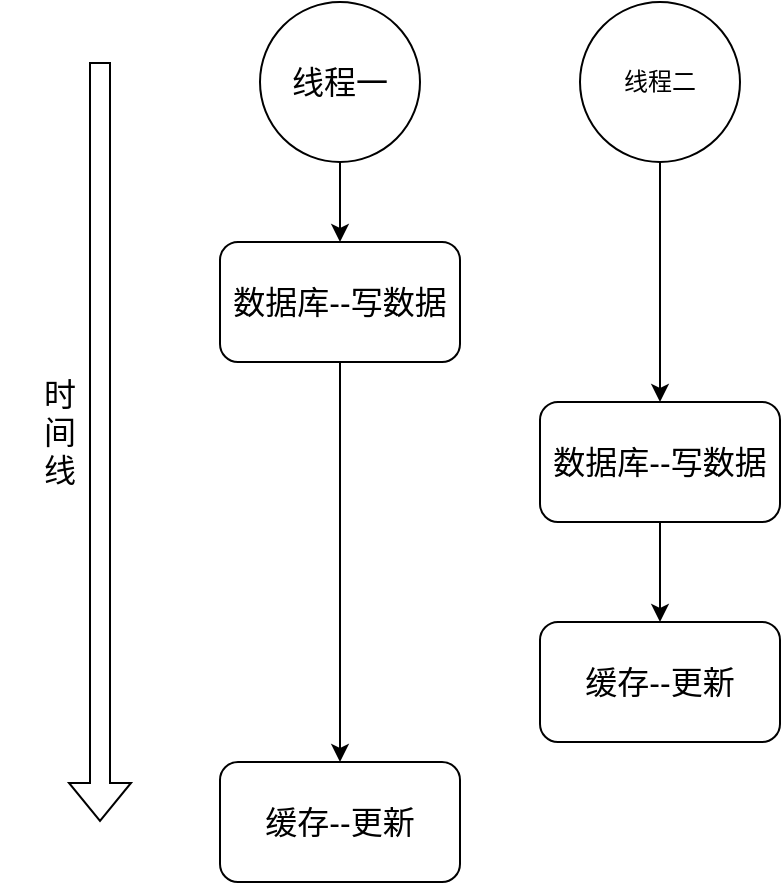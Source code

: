 <mxfile version="28.1.2">
  <diagram name="第 1 页" id="LQqQd4amGIoYcXpUx-St">
    <mxGraphModel dx="994" dy="563" grid="1" gridSize="10" guides="1" tooltips="1" connect="1" arrows="1" fold="1" page="1" pageScale="1" pageWidth="1169" pageHeight="827" math="0" shadow="0">
      <root>
        <mxCell id="0" />
        <mxCell id="1" parent="0" />
        <mxCell id="5RL23YDhjcmZTed9TFCN-3" style="edgeStyle=orthogonalEdgeStyle;rounded=0;orthogonalLoop=1;jettySize=auto;html=1;exitX=0.5;exitY=1;exitDx=0;exitDy=0;" edge="1" parent="1" source="5RL23YDhjcmZTed9TFCN-1" target="5RL23YDhjcmZTed9TFCN-2">
          <mxGeometry relative="1" as="geometry" />
        </mxCell>
        <mxCell id="5RL23YDhjcmZTed9TFCN-1" value="&lt;font style=&quot;font-size: 16px;&quot;&gt;数据库--写数据&lt;/font&gt;" style="rounded=1;whiteSpace=wrap;html=1;" vertex="1" parent="1">
          <mxGeometry x="500" y="140" width="120" height="60" as="geometry" />
        </mxCell>
        <mxCell id="5RL23YDhjcmZTed9TFCN-2" value="&lt;font style=&quot;font-size: 16px;&quot;&gt;缓存--更新&lt;/font&gt;" style="rounded=1;whiteSpace=wrap;html=1;" vertex="1" parent="1">
          <mxGeometry x="500" y="400" width="120" height="60" as="geometry" />
        </mxCell>
        <mxCell id="5RL23YDhjcmZTed9TFCN-4" style="edgeStyle=orthogonalEdgeStyle;rounded=0;orthogonalLoop=1;jettySize=auto;html=1;exitX=0.5;exitY=1;exitDx=0;exitDy=0;" edge="1" parent="1" source="5RL23YDhjcmZTed9TFCN-5" target="5RL23YDhjcmZTed9TFCN-6">
          <mxGeometry relative="1" as="geometry" />
        </mxCell>
        <mxCell id="5RL23YDhjcmZTed9TFCN-5" value="&lt;font style=&quot;font-size: 16px;&quot;&gt;数据库--写数据&lt;/font&gt;" style="rounded=1;whiteSpace=wrap;html=1;" vertex="1" parent="1">
          <mxGeometry x="660" y="220" width="120" height="60" as="geometry" />
        </mxCell>
        <mxCell id="5RL23YDhjcmZTed9TFCN-6" value="&lt;font style=&quot;font-size: 16px;&quot;&gt;缓存--更新&lt;/font&gt;" style="rounded=1;whiteSpace=wrap;html=1;" vertex="1" parent="1">
          <mxGeometry x="660" y="330" width="120" height="60" as="geometry" />
        </mxCell>
        <mxCell id="5RL23YDhjcmZTed9TFCN-10" style="edgeStyle=orthogonalEdgeStyle;rounded=0;orthogonalLoop=1;jettySize=auto;html=1;exitX=0.5;exitY=1;exitDx=0;exitDy=0;entryX=0.5;entryY=0;entryDx=0;entryDy=0;" edge="1" parent="1" source="5RL23YDhjcmZTed9TFCN-7" target="5RL23YDhjcmZTed9TFCN-1">
          <mxGeometry relative="1" as="geometry" />
        </mxCell>
        <mxCell id="5RL23YDhjcmZTed9TFCN-7" value="&lt;font style=&quot;font-size: 16px;&quot;&gt;线程一&lt;/font&gt;" style="ellipse;whiteSpace=wrap;html=1;aspect=fixed;" vertex="1" parent="1">
          <mxGeometry x="520" y="20" width="80" height="80" as="geometry" />
        </mxCell>
        <mxCell id="5RL23YDhjcmZTed9TFCN-9" style="edgeStyle=orthogonalEdgeStyle;rounded=0;orthogonalLoop=1;jettySize=auto;html=1;exitX=0.5;exitY=1;exitDx=0;exitDy=0;" edge="1" parent="1" source="5RL23YDhjcmZTed9TFCN-8" target="5RL23YDhjcmZTed9TFCN-5">
          <mxGeometry relative="1" as="geometry" />
        </mxCell>
        <mxCell id="5RL23YDhjcmZTed9TFCN-8" value="线程二" style="ellipse;whiteSpace=wrap;html=1;aspect=fixed;" vertex="1" parent="1">
          <mxGeometry x="680" y="20" width="80" height="80" as="geometry" />
        </mxCell>
        <mxCell id="5RL23YDhjcmZTed9TFCN-11" value="" style="shape=flexArrow;endArrow=classic;html=1;rounded=0;" edge="1" parent="1">
          <mxGeometry width="50" height="50" relative="1" as="geometry">
            <mxPoint x="440" y="50" as="sourcePoint" />
            <mxPoint x="440" y="430" as="targetPoint" />
          </mxGeometry>
        </mxCell>
        <mxCell id="5RL23YDhjcmZTed9TFCN-12" value="&lt;font style=&quot;font-size: 16px;&quot;&gt;时&lt;/font&gt;&lt;div&gt;&lt;font style=&quot;font-size: 16px;&quot;&gt;间&lt;/font&gt;&lt;/div&gt;&lt;div&gt;&lt;font style=&quot;font-size: 16px;&quot;&gt;线&lt;/font&gt;&lt;/div&gt;" style="text;html=1;align=center;verticalAlign=middle;whiteSpace=wrap;rounded=0;" vertex="1" parent="1">
          <mxGeometry x="390" y="200" width="60" height="70" as="geometry" />
        </mxCell>
      </root>
    </mxGraphModel>
  </diagram>
</mxfile>
